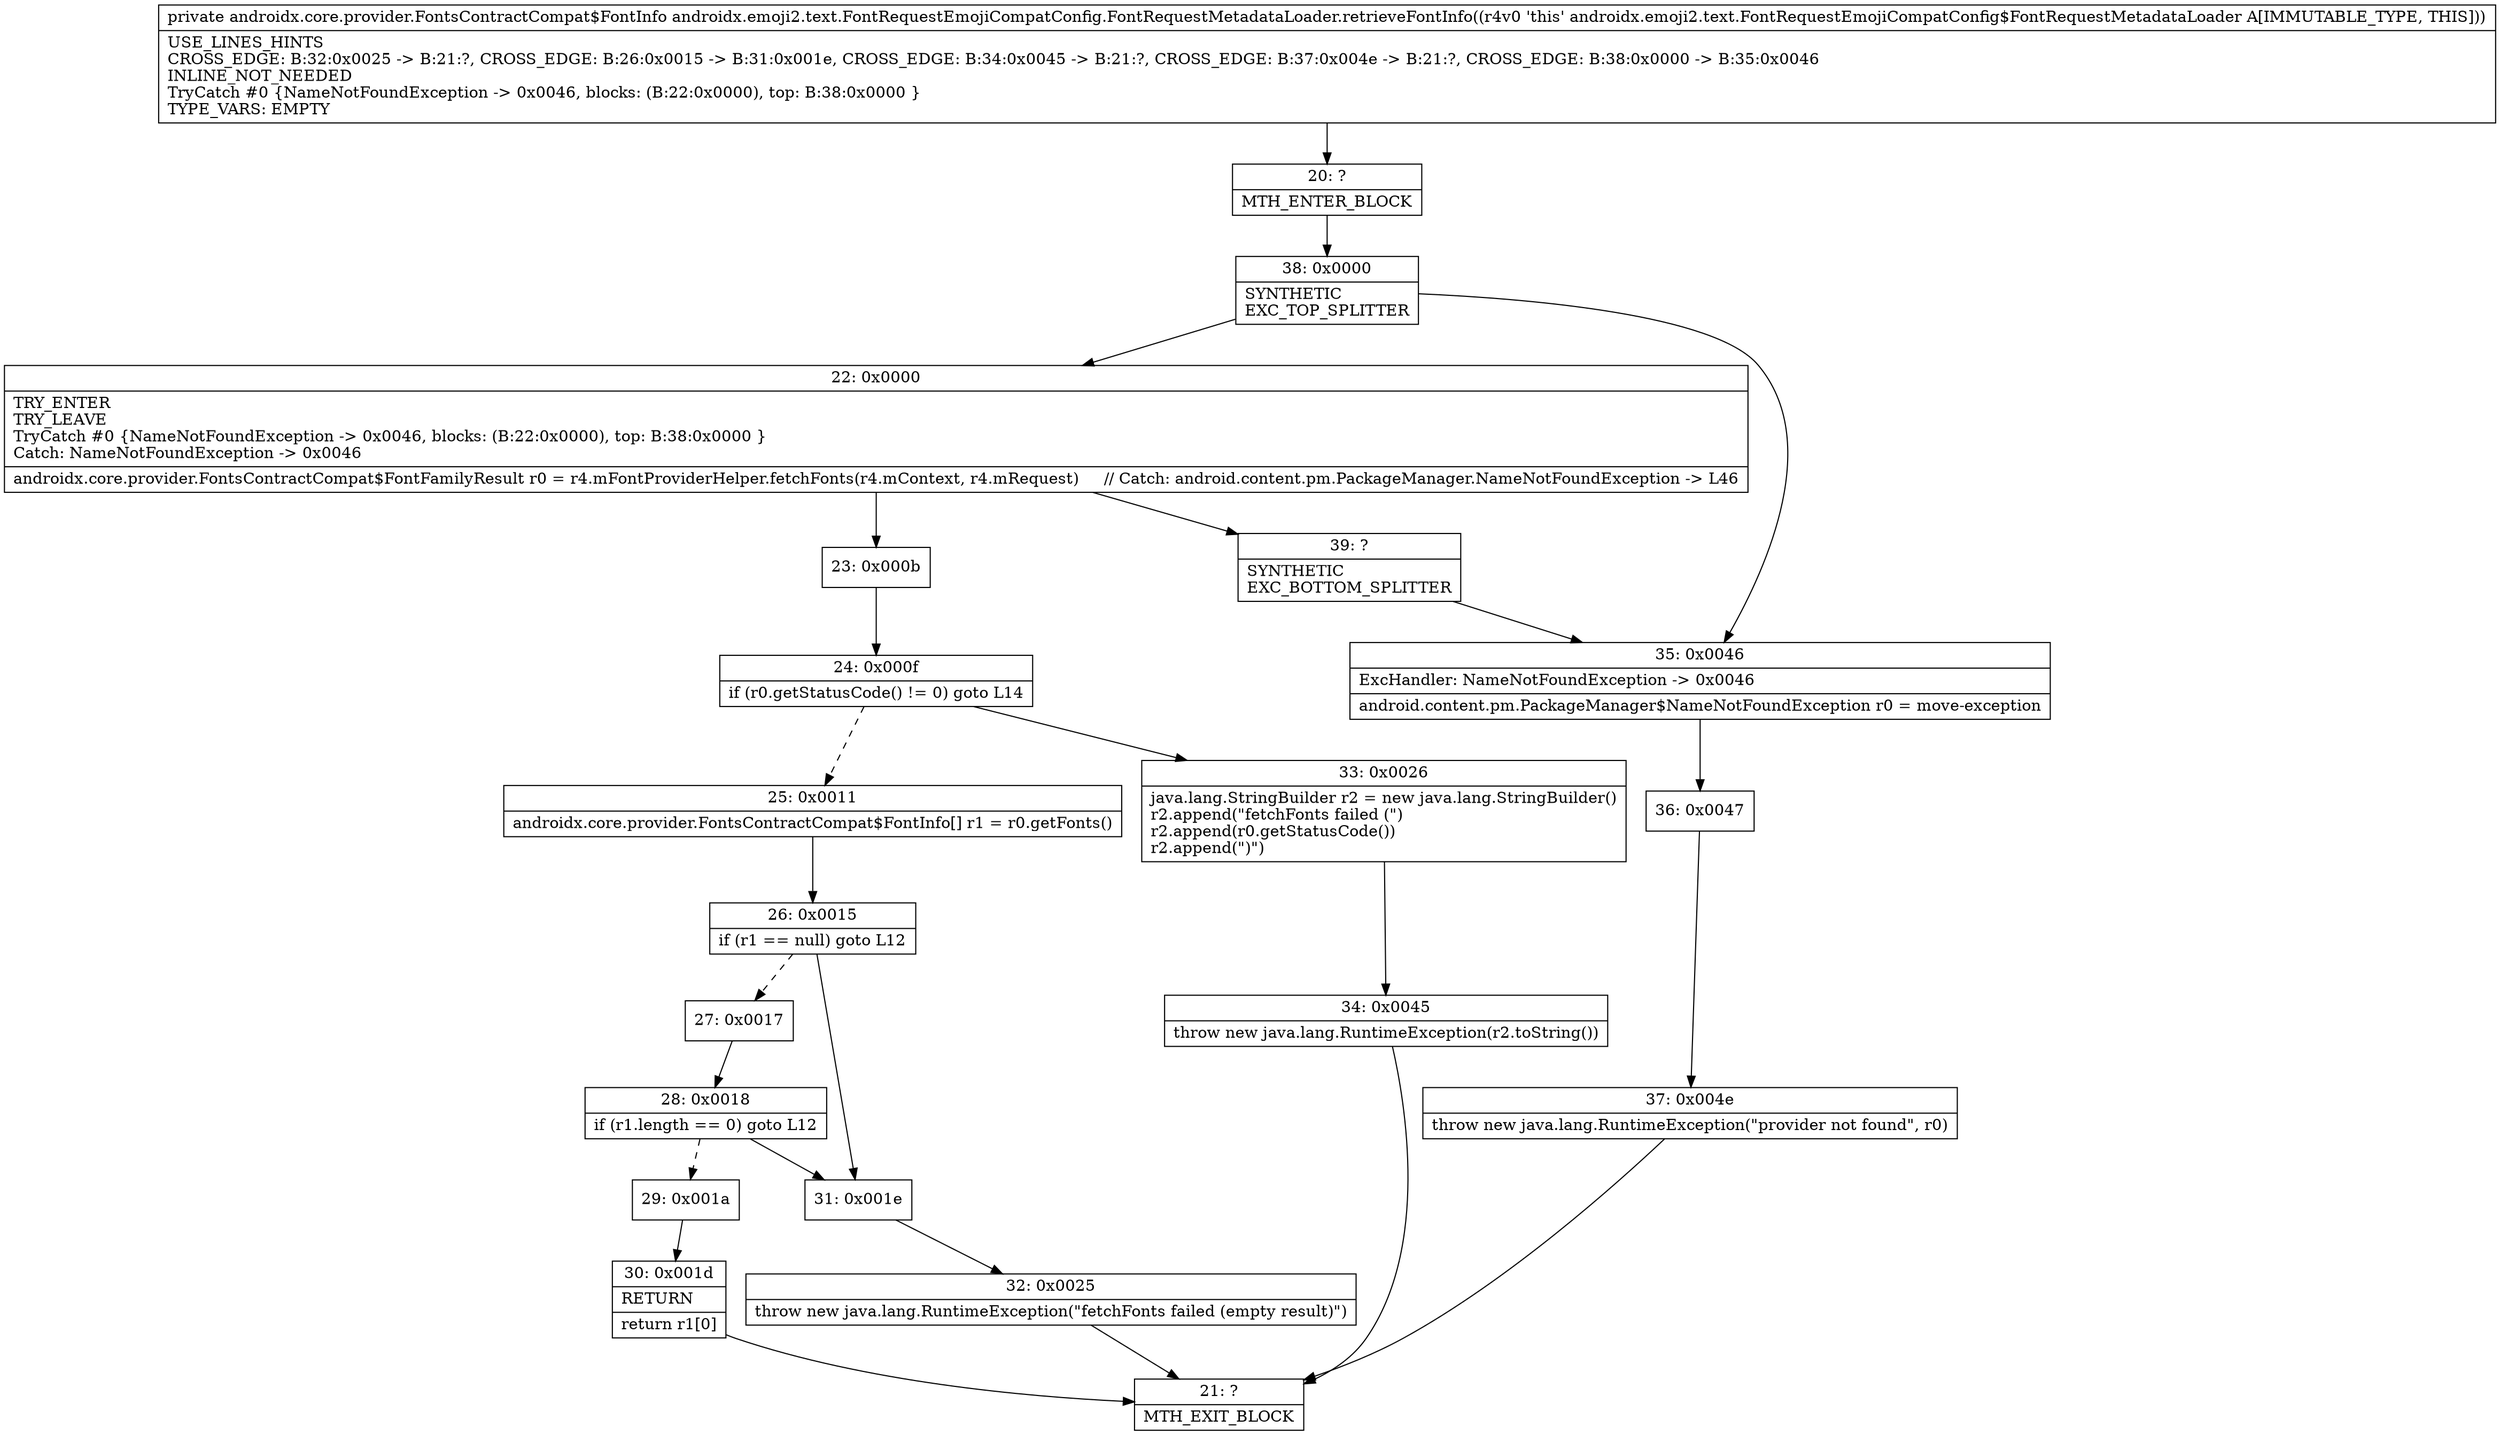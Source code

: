 digraph "CFG forandroidx.emoji2.text.FontRequestEmojiCompatConfig.FontRequestMetadataLoader.retrieveFontInfo()Landroidx\/core\/provider\/FontsContractCompat$FontInfo;" {
Node_20 [shape=record,label="{20\:\ ?|MTH_ENTER_BLOCK\l}"];
Node_38 [shape=record,label="{38\:\ 0x0000|SYNTHETIC\lEXC_TOP_SPLITTER\l}"];
Node_22 [shape=record,label="{22\:\ 0x0000|TRY_ENTER\lTRY_LEAVE\lTryCatch #0 \{NameNotFoundException \-\> 0x0046, blocks: (B:22:0x0000), top: B:38:0x0000 \}\lCatch: NameNotFoundException \-\> 0x0046\l|androidx.core.provider.FontsContractCompat$FontFamilyResult r0 = r4.mFontProviderHelper.fetchFonts(r4.mContext, r4.mRequest)     \/\/ Catch: android.content.pm.PackageManager.NameNotFoundException \-\> L46\l}"];
Node_23 [shape=record,label="{23\:\ 0x000b}"];
Node_24 [shape=record,label="{24\:\ 0x000f|if (r0.getStatusCode() != 0) goto L14\l}"];
Node_25 [shape=record,label="{25\:\ 0x0011|androidx.core.provider.FontsContractCompat$FontInfo[] r1 = r0.getFonts()\l}"];
Node_26 [shape=record,label="{26\:\ 0x0015|if (r1 == null) goto L12\l}"];
Node_27 [shape=record,label="{27\:\ 0x0017}"];
Node_28 [shape=record,label="{28\:\ 0x0018|if (r1.length == 0) goto L12\l}"];
Node_29 [shape=record,label="{29\:\ 0x001a}"];
Node_30 [shape=record,label="{30\:\ 0x001d|RETURN\l|return r1[0]\l}"];
Node_21 [shape=record,label="{21\:\ ?|MTH_EXIT_BLOCK\l}"];
Node_31 [shape=record,label="{31\:\ 0x001e}"];
Node_32 [shape=record,label="{32\:\ 0x0025|throw new java.lang.RuntimeException(\"fetchFonts failed (empty result)\")\l}"];
Node_33 [shape=record,label="{33\:\ 0x0026|java.lang.StringBuilder r2 = new java.lang.StringBuilder()\lr2.append(\"fetchFonts failed (\")\lr2.append(r0.getStatusCode())\lr2.append(\")\")\l}"];
Node_34 [shape=record,label="{34\:\ 0x0045|throw new java.lang.RuntimeException(r2.toString())\l}"];
Node_39 [shape=record,label="{39\:\ ?|SYNTHETIC\lEXC_BOTTOM_SPLITTER\l}"];
Node_35 [shape=record,label="{35\:\ 0x0046|ExcHandler: NameNotFoundException \-\> 0x0046\l|android.content.pm.PackageManager$NameNotFoundException r0 = move\-exception\l}"];
Node_36 [shape=record,label="{36\:\ 0x0047}"];
Node_37 [shape=record,label="{37\:\ 0x004e|throw new java.lang.RuntimeException(\"provider not found\", r0)\l}"];
MethodNode[shape=record,label="{private androidx.core.provider.FontsContractCompat$FontInfo androidx.emoji2.text.FontRequestEmojiCompatConfig.FontRequestMetadataLoader.retrieveFontInfo((r4v0 'this' androidx.emoji2.text.FontRequestEmojiCompatConfig$FontRequestMetadataLoader A[IMMUTABLE_TYPE, THIS]))  | USE_LINES_HINTS\lCROSS_EDGE: B:32:0x0025 \-\> B:21:?, CROSS_EDGE: B:26:0x0015 \-\> B:31:0x001e, CROSS_EDGE: B:34:0x0045 \-\> B:21:?, CROSS_EDGE: B:37:0x004e \-\> B:21:?, CROSS_EDGE: B:38:0x0000 \-\> B:35:0x0046\lINLINE_NOT_NEEDED\lTryCatch #0 \{NameNotFoundException \-\> 0x0046, blocks: (B:22:0x0000), top: B:38:0x0000 \}\lTYPE_VARS: EMPTY\l}"];
MethodNode -> Node_20;Node_20 -> Node_38;
Node_38 -> Node_22;
Node_38 -> Node_35;
Node_22 -> Node_23;
Node_22 -> Node_39;
Node_23 -> Node_24;
Node_24 -> Node_25[style=dashed];
Node_24 -> Node_33;
Node_25 -> Node_26;
Node_26 -> Node_27[style=dashed];
Node_26 -> Node_31;
Node_27 -> Node_28;
Node_28 -> Node_29[style=dashed];
Node_28 -> Node_31;
Node_29 -> Node_30;
Node_30 -> Node_21;
Node_31 -> Node_32;
Node_32 -> Node_21;
Node_33 -> Node_34;
Node_34 -> Node_21;
Node_39 -> Node_35;
Node_35 -> Node_36;
Node_36 -> Node_37;
Node_37 -> Node_21;
}

